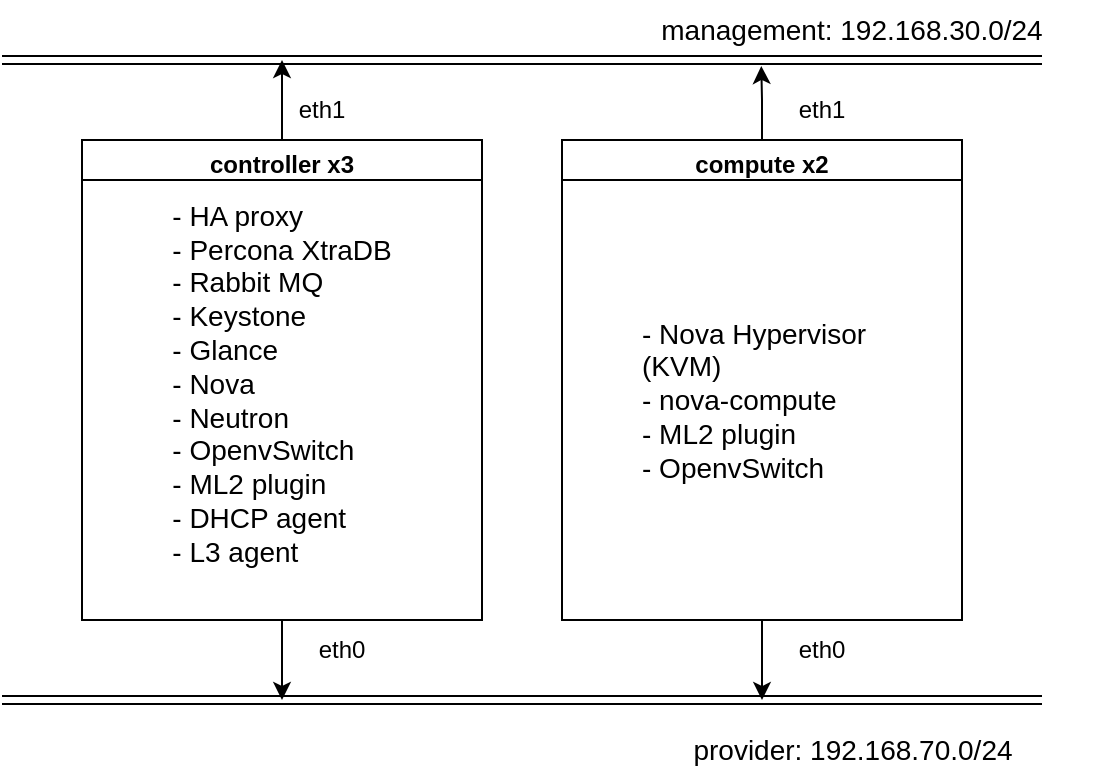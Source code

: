 <mxfile version="15.5.7" type="device"><diagram id="24GHimVh0KqEMqZn5fAX" name="Page-1"><mxGraphModel dx="1038" dy="579" grid="1" gridSize="10" guides="1" tooltips="1" connect="1" arrows="1" fold="1" page="1" pageScale="1" pageWidth="850" pageHeight="1100" math="0" shadow="0"><root><mxCell id="0"/><mxCell id="1" parent="0"/><mxCell id="fWuYEO6dpqj82Gxa-XmN-3" value="" style="shape=link;html=1;rounded=0;" edge="1" parent="1"><mxGeometry width="100" relative="1" as="geometry"><mxPoint x="120" y="160" as="sourcePoint"/><mxPoint x="640" y="160" as="targetPoint"/></mxGeometry></mxCell><mxCell id="fWuYEO6dpqj82Gxa-XmN-5" value="" style="shape=link;html=1;rounded=0;" edge="1" parent="1"><mxGeometry width="100" relative="1" as="geometry"><mxPoint x="120" y="480" as="sourcePoint"/><mxPoint x="640" y="480" as="targetPoint"/></mxGeometry></mxCell><mxCell id="fWuYEO6dpqj82Gxa-XmN-12" style="edgeStyle=orthogonalEdgeStyle;rounded=0;orthogonalLoop=1;jettySize=auto;html=1;" edge="1" parent="1" source="fWuYEO6dpqj82Gxa-XmN-7"><mxGeometry relative="1" as="geometry"><mxPoint x="260" y="160" as="targetPoint"/></mxGeometry></mxCell><mxCell id="fWuYEO6dpqj82Gxa-XmN-13" style="edgeStyle=orthogonalEdgeStyle;rounded=0;orthogonalLoop=1;jettySize=auto;html=1;" edge="1" parent="1" source="fWuYEO6dpqj82Gxa-XmN-7"><mxGeometry relative="1" as="geometry"><mxPoint x="260" y="480" as="targetPoint"/></mxGeometry></mxCell><mxCell id="fWuYEO6dpqj82Gxa-XmN-7" value="controller x3" style="swimlane;" vertex="1" parent="1"><mxGeometry x="160" y="200" width="200" height="240" as="geometry"/></mxCell><mxCell id="fWuYEO6dpqj82Gxa-XmN-21" value="&lt;div style=&quot;text-align: left ; font-size: 14px&quot;&gt;&lt;font style=&quot;font-size: 14px&quot;&gt;- HA proxy&lt;/font&gt;&lt;/div&gt;&lt;div style=&quot;text-align: left ; font-size: 14px&quot;&gt;&lt;span&gt;&lt;font style=&quot;font-size: 14px&quot;&gt;- Percona XtraDB&lt;/font&gt;&lt;/span&gt;&lt;/div&gt;&lt;div style=&quot;text-align: left ; font-size: 14px&quot;&gt;&lt;span&gt;&lt;font style=&quot;font-size: 14px&quot;&gt;- Rabbit MQ&lt;/font&gt;&lt;/span&gt;&lt;/div&gt;&lt;div style=&quot;text-align: left ; font-size: 14px&quot;&gt;&lt;span&gt;&lt;font style=&quot;font-size: 14px&quot;&gt;- Keystone&lt;/font&gt;&lt;/span&gt;&lt;/div&gt;&lt;div style=&quot;text-align: left ; font-size: 14px&quot;&gt;&lt;span&gt;&lt;font style=&quot;font-size: 14px&quot;&gt;- Glance&lt;/font&gt;&lt;/span&gt;&lt;/div&gt;&lt;div style=&quot;text-align: left ; font-size: 14px&quot;&gt;&lt;span&gt;&lt;font style=&quot;font-size: 14px&quot;&gt;- Nova&lt;/font&gt;&lt;/span&gt;&lt;/div&gt;&lt;div style=&quot;text-align: left ; font-size: 14px&quot;&gt;&lt;span&gt;&lt;font style=&quot;font-size: 14px&quot;&gt;- Neutron&lt;/font&gt;&lt;/span&gt;&lt;/div&gt;&lt;div style=&quot;text-align: left ; font-size: 14px&quot;&gt;&lt;span&gt;&lt;font style=&quot;font-size: 14px&quot;&gt;- OpenvSwitch&lt;/font&gt;&lt;/span&gt;&lt;/div&gt;&lt;div style=&quot;text-align: left ; font-size: 14px&quot;&gt;&lt;font style=&quot;font-size: 14px&quot;&gt;- ML2 plugin&lt;/font&gt;&lt;/div&gt;&lt;div style=&quot;text-align: left ; font-size: 14px&quot;&gt;&lt;font style=&quot;font-size: 14px&quot;&gt;- DHCP agent&lt;/font&gt;&lt;/div&gt;&lt;div style=&quot;text-align: left ; font-size: 14px&quot;&gt;&lt;font style=&quot;font-size: 14px&quot;&gt;- L3 agent&lt;/font&gt;&lt;/div&gt;&lt;div style=&quot;text-align: left ; font-size: 14px&quot;&gt;&lt;br&gt;&lt;/div&gt;" style="rounded=0;whiteSpace=wrap;html=1;" vertex="1" parent="fWuYEO6dpqj82Gxa-XmN-7"><mxGeometry y="20" width="200" height="220" as="geometry"/></mxCell><mxCell id="fWuYEO6dpqj82Gxa-XmN-14" style="edgeStyle=orthogonalEdgeStyle;rounded=0;orthogonalLoop=1;jettySize=auto;html=1;" edge="1" parent="1" source="fWuYEO6dpqj82Gxa-XmN-8"><mxGeometry relative="1" as="geometry"><mxPoint x="500" y="480" as="targetPoint"/></mxGeometry></mxCell><mxCell id="fWuYEO6dpqj82Gxa-XmN-15" style="edgeStyle=orthogonalEdgeStyle;rounded=0;orthogonalLoop=1;jettySize=auto;html=1;entryX=0.311;entryY=1.1;entryDx=0;entryDy=0;entryPerimeter=0;" edge="1" parent="1" source="fWuYEO6dpqj82Gxa-XmN-8" target="fWuYEO6dpqj82Gxa-XmN-10"><mxGeometry relative="1" as="geometry"/></mxCell><mxCell id="fWuYEO6dpqj82Gxa-XmN-8" value="compute x2" style="swimlane;" vertex="1" parent="1"><mxGeometry x="400" y="200" width="200" height="240" as="geometry"/></mxCell><mxCell id="fWuYEO6dpqj82Gxa-XmN-22" value="&lt;div style=&quot;font-size: 14px&quot;&gt;&lt;font style=&quot;font-size: 14px&quot;&gt;- Nova Hypervisor (KVM)&lt;/font&gt;&lt;/div&gt;&lt;div style=&quot;font-size: 14px&quot;&gt;&lt;span&gt;&lt;font style=&quot;font-size: 14px&quot;&gt;- nova-compute&lt;/font&gt;&lt;/span&gt;&lt;/div&gt;&lt;div style=&quot;font-size: 14px&quot;&gt;&lt;span&gt;&lt;font style=&quot;font-size: 14px&quot;&gt;- ML2 plugin&lt;/font&gt;&lt;/span&gt;&lt;/div&gt;&lt;div style=&quot;font-size: 14px&quot;&gt;&lt;font style=&quot;font-size: 14px&quot;&gt;- OpenvSwitch&lt;/font&gt;&lt;/div&gt;" style="rounded=0;whiteSpace=wrap;html=1;align=left;horizontal=1;spacing=40;" vertex="1" parent="fWuYEO6dpqj82Gxa-XmN-8"><mxGeometry y="20" width="200" height="220" as="geometry"/></mxCell><mxCell id="fWuYEO6dpqj82Gxa-XmN-10" value="&lt;font style=&quot;font-size: 14px&quot;&gt;management: 192.168.30.0/24&lt;/font&gt;" style="text;html=1;strokeColor=none;fillColor=none;align=center;verticalAlign=middle;whiteSpace=wrap;rounded=0;" vertex="1" parent="1"><mxGeometry x="425" y="130" width="240" height="30" as="geometry"/></mxCell><mxCell id="fWuYEO6dpqj82Gxa-XmN-11" value="&lt;font style=&quot;font-size: 14px&quot;&gt;provider: 192.168.70.0/24&lt;/font&gt;" style="text;html=1;strokeColor=none;fillColor=none;align=center;verticalAlign=middle;whiteSpace=wrap;rounded=0;" vertex="1" parent="1"><mxGeometry x="448.75" y="490" width="192.5" height="30" as="geometry"/></mxCell><mxCell id="fWuYEO6dpqj82Gxa-XmN-16" value="eth1" style="text;html=1;strokeColor=none;fillColor=none;align=center;verticalAlign=middle;whiteSpace=wrap;rounded=0;" vertex="1" parent="1"><mxGeometry x="250" y="170" width="60" height="30" as="geometry"/></mxCell><mxCell id="fWuYEO6dpqj82Gxa-XmN-17" value="eth1" style="text;html=1;strokeColor=none;fillColor=none;align=center;verticalAlign=middle;whiteSpace=wrap;rounded=0;" vertex="1" parent="1"><mxGeometry x="500" y="170" width="60" height="30" as="geometry"/></mxCell><mxCell id="fWuYEO6dpqj82Gxa-XmN-18" value="eth0" style="text;html=1;strokeColor=none;fillColor=none;align=center;verticalAlign=middle;whiteSpace=wrap;rounded=0;" vertex="1" parent="1"><mxGeometry x="260" y="440" width="60" height="30" as="geometry"/></mxCell><mxCell id="fWuYEO6dpqj82Gxa-XmN-19" value="eth0" style="text;html=1;strokeColor=none;fillColor=none;align=center;verticalAlign=middle;whiteSpace=wrap;rounded=0;" vertex="1" parent="1"><mxGeometry x="500" y="440" width="60" height="30" as="geometry"/></mxCell></root></mxGraphModel></diagram></mxfile>